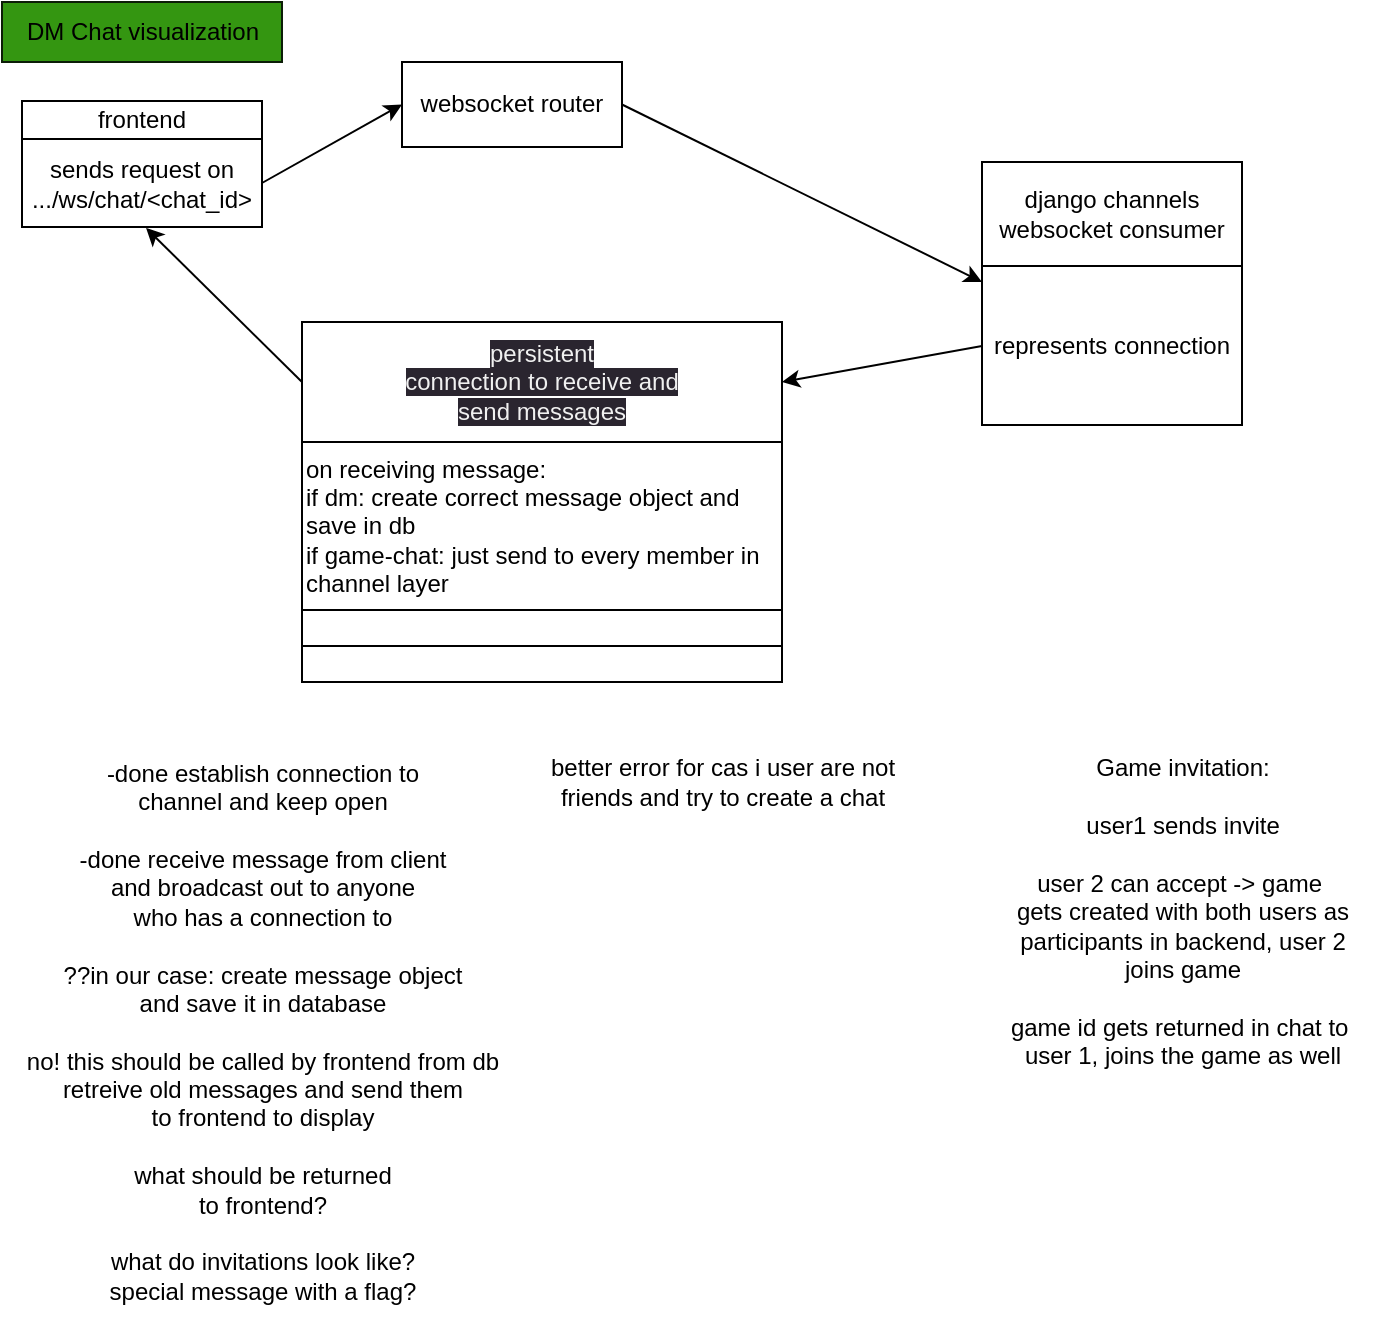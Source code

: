 <mxfile>
    <diagram id="MWHfNvawKEBFL6r40QaO" name="Page-1">
        <mxGraphModel dx="1091" dy="696" grid="1" gridSize="10" guides="1" tooltips="1" connect="1" arrows="1" fold="1" page="1" pageScale="1" pageWidth="850" pageHeight="1100" math="0" shadow="0">
            <root>
                <mxCell id="0"/>
                <mxCell id="1" parent="0"/>
                <mxCell id="3" style="edgeStyle=none;html=1;exitX=1;exitY=0.5;exitDx=0;exitDy=0;entryX=0;entryY=0.5;entryDx=0;entryDy=0;" parent="1" source="37" target="4" edge="1">
                    <mxGeometry relative="1" as="geometry">
                        <mxPoint x="250" y="120" as="targetPoint"/>
                        <mxPoint x="180" y="120" as="sourcePoint"/>
                    </mxGeometry>
                </mxCell>
                <mxCell id="5" style="edgeStyle=none;html=1;exitX=1;exitY=0.5;exitDx=0;exitDy=0;" parent="1" source="4" target="42" edge="1">
                    <mxGeometry relative="1" as="geometry">
                        <mxPoint x="440" y="120.005" as="targetPoint"/>
                    </mxGeometry>
                </mxCell>
                <mxCell id="4" value="websocket router" style="whiteSpace=wrap;html=1;shadow=0;" parent="1" vertex="1">
                    <mxGeometry x="220" y="40" width="110" height="42.5" as="geometry"/>
                </mxCell>
                <mxCell id="34" value="" style="shape=table;startSize=0;container=1;collapsible=0;childLayout=tableLayout;shadow=0;" parent="1" vertex="1">
                    <mxGeometry x="30" y="59.5" width="120" height="63" as="geometry"/>
                </mxCell>
                <mxCell id="35" value="" style="shape=tableRow;horizontal=0;startSize=0;swimlaneHead=0;swimlaneBody=0;top=0;left=0;bottom=0;right=0;collapsible=0;dropTarget=0;fillColor=none;points=[[0,0.5],[1,0.5]];portConstraint=eastwest;shadow=0;" parent="34" vertex="1">
                    <mxGeometry width="120" height="19" as="geometry"/>
                </mxCell>
                <mxCell id="36" value="frontend" style="shape=partialRectangle;html=1;whiteSpace=wrap;connectable=0;overflow=hidden;fillColor=none;top=0;left=0;bottom=0;right=0;pointerEvents=1;shadow=0;" parent="35" vertex="1">
                    <mxGeometry width="120" height="19" as="geometry">
                        <mxRectangle width="120" height="19" as="alternateBounds"/>
                    </mxGeometry>
                </mxCell>
                <mxCell id="37" value="" style="shape=tableRow;horizontal=0;startSize=0;swimlaneHead=0;swimlaneBody=0;top=0;left=0;bottom=0;right=0;collapsible=0;dropTarget=0;fillColor=none;points=[[0,0.5],[1,0.5]];portConstraint=eastwest;shadow=0;" parent="34" vertex="1">
                    <mxGeometry y="19" width="120" height="44" as="geometry"/>
                </mxCell>
                <mxCell id="38" value="sends request on .../ws/chat/&amp;lt;chat_id&amp;gt;" style="shape=partialRectangle;html=1;whiteSpace=wrap;connectable=0;overflow=hidden;fillColor=none;top=0;left=0;bottom=0;right=0;pointerEvents=1;shadow=0;" parent="37" vertex="1">
                    <mxGeometry width="120" height="44" as="geometry">
                        <mxRectangle width="120" height="44" as="alternateBounds"/>
                    </mxGeometry>
                </mxCell>
                <mxCell id="39" value="" style="shape=table;startSize=0;container=1;collapsible=0;childLayout=tableLayout;shadow=0;" parent="1" vertex="1">
                    <mxGeometry x="510" y="90" width="130" height="131.5" as="geometry"/>
                </mxCell>
                <mxCell id="40" value="" style="shape=tableRow;horizontal=0;startSize=0;swimlaneHead=0;swimlaneBody=0;top=0;left=0;bottom=0;right=0;collapsible=0;dropTarget=0;fillColor=none;points=[[0,0.5],[1,0.5]];portConstraint=eastwest;shadow=0;" parent="39" vertex="1">
                    <mxGeometry width="130" height="52" as="geometry"/>
                </mxCell>
                <mxCell id="41" value="django channels websocket consumer" style="shape=partialRectangle;html=1;whiteSpace=wrap;connectable=0;overflow=hidden;fillColor=none;top=0;left=0;bottom=0;right=0;pointerEvents=1;shadow=0;" parent="40" vertex="1">
                    <mxGeometry width="130" height="52" as="geometry">
                        <mxRectangle width="130" height="52" as="alternateBounds"/>
                    </mxGeometry>
                </mxCell>
                <mxCell id="42" value="" style="shape=tableRow;horizontal=0;startSize=0;swimlaneHead=0;swimlaneBody=0;top=0;left=0;bottom=0;right=0;collapsible=0;dropTarget=0;fillColor=none;points=[[0,0.5],[1,0.5]];portConstraint=eastwest;shadow=0;" parent="39" vertex="1">
                    <mxGeometry y="52" width="130" height="80" as="geometry"/>
                </mxCell>
                <mxCell id="43" value="represents connection" style="shape=partialRectangle;html=1;whiteSpace=wrap;connectable=0;overflow=hidden;fillColor=none;top=0;left=0;bottom=0;right=0;pointerEvents=1;shadow=0;" parent="42" vertex="1">
                    <mxGeometry width="130" height="80" as="geometry">
                        <mxRectangle width="130" height="80" as="alternateBounds"/>
                    </mxGeometry>
                </mxCell>
                <mxCell id="44" value="-done establish connection to&lt;br&gt;channel and keep open&lt;br&gt;&lt;br&gt;-done receive message from client&lt;br&gt;and broadcast out to anyone&lt;br&gt;who has a connection to&lt;br&gt;&lt;br&gt;??in our case: create message object&lt;br&gt;and save it in database&lt;br&gt;&lt;br&gt;no! this should be called by frontend from db&lt;br&gt;retreive old messages and send them&lt;br&gt;to frontend to display&lt;br&gt;&lt;br&gt;what should be returned&lt;br&gt;to frontend?&lt;br&gt;&lt;br&gt;what do invitations look like? &lt;br&gt;special message with a flag?" style="text;html=1;align=center;verticalAlign=middle;resizable=0;points=[];autosize=1;strokeColor=none;fillColor=none;shadow=0;" parent="1" vertex="1">
                    <mxGeometry x="20" y="380" width="260" height="290" as="geometry"/>
                </mxCell>
                <mxCell id="47" value="DM Chat visualization" style="text;html=1;align=center;verticalAlign=middle;resizable=0;points=[];autosize=1;strokeColor=#0C1D07;fillColor=#349611;" parent="1" vertex="1">
                    <mxGeometry x="20" y="10" width="140" height="30" as="geometry"/>
                </mxCell>
                <mxCell id="48" style="edgeStyle=none;html=1;exitX=0;exitY=0.5;exitDx=0;exitDy=0;entryX=0.517;entryY=1.011;entryDx=0;entryDy=0;entryPerimeter=0;startArrow=none;" parent="1" source="51" target="37" edge="1">
                    <mxGeometry relative="1" as="geometry">
                        <Array as="points"/>
                        <mxPoint x="410" y="201.5" as="sourcePoint"/>
                    </mxGeometry>
                </mxCell>
                <mxCell id="51" value="&lt;span style=&quot;color: rgb(240, 240, 240); font-family: Helvetica; font-size: 12px; font-style: normal; font-variant-ligatures: normal; font-variant-caps: normal; font-weight: 400; letter-spacing: normal; orphans: 2; text-align: center; text-indent: 0px; text-transform: none; widows: 2; word-spacing: 0px; -webkit-text-stroke-width: 0px; background-color: rgb(42, 37, 47); text-decoration-thickness: initial; text-decoration-style: initial; text-decoration-color: initial; float: none; display: inline !important;&quot;&gt;persistent&lt;/span&gt;&lt;br style=&quot;border-color: rgb(0, 0, 0); color: rgb(240, 240, 240); font-family: Helvetica; font-size: 12px; font-style: normal; font-variant-ligatures: normal; font-variant-caps: normal; font-weight: 400; letter-spacing: normal; orphans: 2; text-align: center; text-indent: 0px; text-transform: none; widows: 2; word-spacing: 0px; -webkit-text-stroke-width: 0px; background-color: rgb(42, 37, 47); text-decoration-thickness: initial; text-decoration-style: initial; text-decoration-color: initial;&quot;&gt;&lt;span style=&quot;color: rgb(240, 240, 240); font-family: Helvetica; font-size: 12px; font-style: normal; font-variant-ligatures: normal; font-variant-caps: normal; font-weight: 400; letter-spacing: normal; orphans: 2; text-align: center; text-indent: 0px; text-transform: none; widows: 2; word-spacing: 0px; -webkit-text-stroke-width: 0px; background-color: rgb(42, 37, 47); text-decoration-thickness: initial; text-decoration-style: initial; text-decoration-color: initial; float: none; display: inline !important;&quot;&gt;connection to receive and&lt;/span&gt;&lt;br style=&quot;border-color: rgb(0, 0, 0); color: rgb(240, 240, 240); font-family: Helvetica; font-size: 12px; font-style: normal; font-variant-ligatures: normal; font-variant-caps: normal; font-weight: 400; letter-spacing: normal; orphans: 2; text-align: center; text-indent: 0px; text-transform: none; widows: 2; word-spacing: 0px; -webkit-text-stroke-width: 0px; background-color: rgb(42, 37, 47); text-decoration-thickness: initial; text-decoration-style: initial; text-decoration-color: initial;&quot;&gt;&lt;span style=&quot;color: rgb(240, 240, 240); font-family: Helvetica; font-size: 12px; font-style: normal; font-variant-ligatures: normal; font-variant-caps: normal; font-weight: 400; letter-spacing: normal; orphans: 2; text-align: center; text-indent: 0px; text-transform: none; widows: 2; word-spacing: 0px; -webkit-text-stroke-width: 0px; background-color: rgb(42, 37, 47); text-decoration-thickness: initial; text-decoration-style: initial; text-decoration-color: initial; float: none; display: inline !important;&quot;&gt;send messages&lt;/span&gt;" style="whiteSpace=wrap;html=1;" parent="1" vertex="1">
                    <mxGeometry x="170" y="170" width="240" height="60" as="geometry"/>
                </mxCell>
                <mxCell id="53" style="edgeStyle=none;html=1;exitX=0;exitY=0.5;exitDx=0;exitDy=0;entryX=1;entryY=0.5;entryDx=0;entryDy=0;" parent="1" source="42" target="51" edge="1">
                    <mxGeometry relative="1" as="geometry"/>
                </mxCell>
                <mxCell id="54" value="" style="shape=table;startSize=0;container=1;collapsible=0;childLayout=tableLayout;" parent="1" vertex="1">
                    <mxGeometry x="170" y="230" width="240" height="120" as="geometry"/>
                </mxCell>
                <mxCell id="55" value="" style="shape=tableRow;horizontal=0;startSize=0;swimlaneHead=0;swimlaneBody=0;top=0;left=0;bottom=0;right=0;collapsible=0;dropTarget=0;fillColor=none;points=[[0,0.5],[1,0.5]];portConstraint=eastwest;" parent="54" vertex="1">
                    <mxGeometry width="240" height="84" as="geometry"/>
                </mxCell>
                <mxCell id="56" value="on receiving message: &lt;br&gt;&lt;div style=&quot;&quot;&gt;&lt;span style=&quot;background-color: initial;&quot;&gt;if dm: create correct message object and save in db&lt;/span&gt;&lt;/div&gt;&lt;div style=&quot;&quot;&gt;&lt;span style=&quot;background-color: initial;&quot;&gt;if game-chat: just send to every member in&lt;br&gt;channel layer&lt;/span&gt;&lt;/div&gt;" style="shape=partialRectangle;html=1;whiteSpace=wrap;connectable=0;overflow=hidden;fillColor=none;top=0;left=0;bottom=0;right=0;pointerEvents=1;align=left;" parent="55" vertex="1">
                    <mxGeometry width="240" height="84" as="geometry">
                        <mxRectangle width="240" height="84" as="alternateBounds"/>
                    </mxGeometry>
                </mxCell>
                <mxCell id="57" value="" style="shape=tableRow;horizontal=0;startSize=0;swimlaneHead=0;swimlaneBody=0;top=0;left=0;bottom=0;right=0;collapsible=0;dropTarget=0;fillColor=none;points=[[0,0.5],[1,0.5]];portConstraint=eastwest;" parent="54" vertex="1">
                    <mxGeometry y="84" width="240" height="18" as="geometry"/>
                </mxCell>
                <mxCell id="58" value="" style="shape=partialRectangle;html=1;whiteSpace=wrap;connectable=0;overflow=hidden;fillColor=none;top=0;left=0;bottom=0;right=0;pointerEvents=1;" parent="57" vertex="1">
                    <mxGeometry width="240" height="18" as="geometry">
                        <mxRectangle width="240" height="18" as="alternateBounds"/>
                    </mxGeometry>
                </mxCell>
                <mxCell id="59" value="" style="shape=tableRow;horizontal=0;startSize=0;swimlaneHead=0;swimlaneBody=0;top=0;left=0;bottom=0;right=0;collapsible=0;dropTarget=0;fillColor=none;points=[[0,0.5],[1,0.5]];portConstraint=eastwest;" parent="54" vertex="1">
                    <mxGeometry y="102" width="240" height="18" as="geometry"/>
                </mxCell>
                <mxCell id="60" value="" style="shape=partialRectangle;html=1;whiteSpace=wrap;connectable=0;overflow=hidden;fillColor=none;top=0;left=0;bottom=0;right=0;pointerEvents=1;" parent="59" vertex="1">
                    <mxGeometry width="240" height="18" as="geometry">
                        <mxRectangle width="240" height="18" as="alternateBounds"/>
                    </mxGeometry>
                </mxCell>
                <mxCell id="62" value="better error for cas i user are not&lt;br&gt;friends and try to create a chat" style="text;html=1;align=center;verticalAlign=middle;resizable=0;points=[];autosize=1;strokeColor=none;fillColor=none;" parent="1" vertex="1">
                    <mxGeometry x="280" y="380" width="200" height="40" as="geometry"/>
                </mxCell>
                <mxCell id="63" value="Game invitation:&lt;br&gt;&lt;br&gt;user1 sends invite&lt;br&gt;&lt;br&gt;user 2 can accept -&amp;gt; game&amp;nbsp;&lt;br&gt;gets created with both users as &lt;br&gt;participants in backend, user 2&lt;br&gt;joins game&lt;br&gt;&lt;br&gt;game id gets returned in chat to&amp;nbsp;&lt;br&gt;user 1, joins the game as well&lt;br&gt;" style="text;html=1;align=center;verticalAlign=middle;resizable=0;points=[];autosize=1;strokeColor=none;fillColor=none;" vertex="1" parent="1">
                    <mxGeometry x="510" y="380" width="200" height="170" as="geometry"/>
                </mxCell>
            </root>
        </mxGraphModel>
    </diagram>
</mxfile>